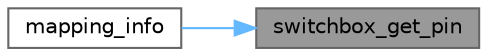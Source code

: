digraph "switchbox_get_pin"
{
 // LATEX_PDF_SIZE
  bgcolor="transparent";
  edge [fontname=Helvetica,fontsize=10,labelfontname=Helvetica,labelfontsize=10];
  node [fontname=Helvetica,fontsize=10,shape=box,height=0.2,width=0.4];
  rankdir="RL";
  Node1 [id="Node000001",label="switchbox_get_pin",height=0.2,width=0.4,color="gray40", fillcolor="grey60", style="filled", fontcolor="black",tooltip="Sets the mode of a specified pin."];
  Node1 -> Node2 [id="edge1_Node000001_Node000002",dir="back",color="steelblue1",style="solid",tooltip=" "];
  Node2 [id="Node000002",label="mapping_info",height=0.2,width=0.4,color="grey40", fillcolor="white", style="filled",URL="$group__UTIL.html#gad14cbdc178718d358180c9a1cf83cfc0",tooltip="Displays a table to see where all pins have been mapped, what channels have been linked where and the..."];
}

